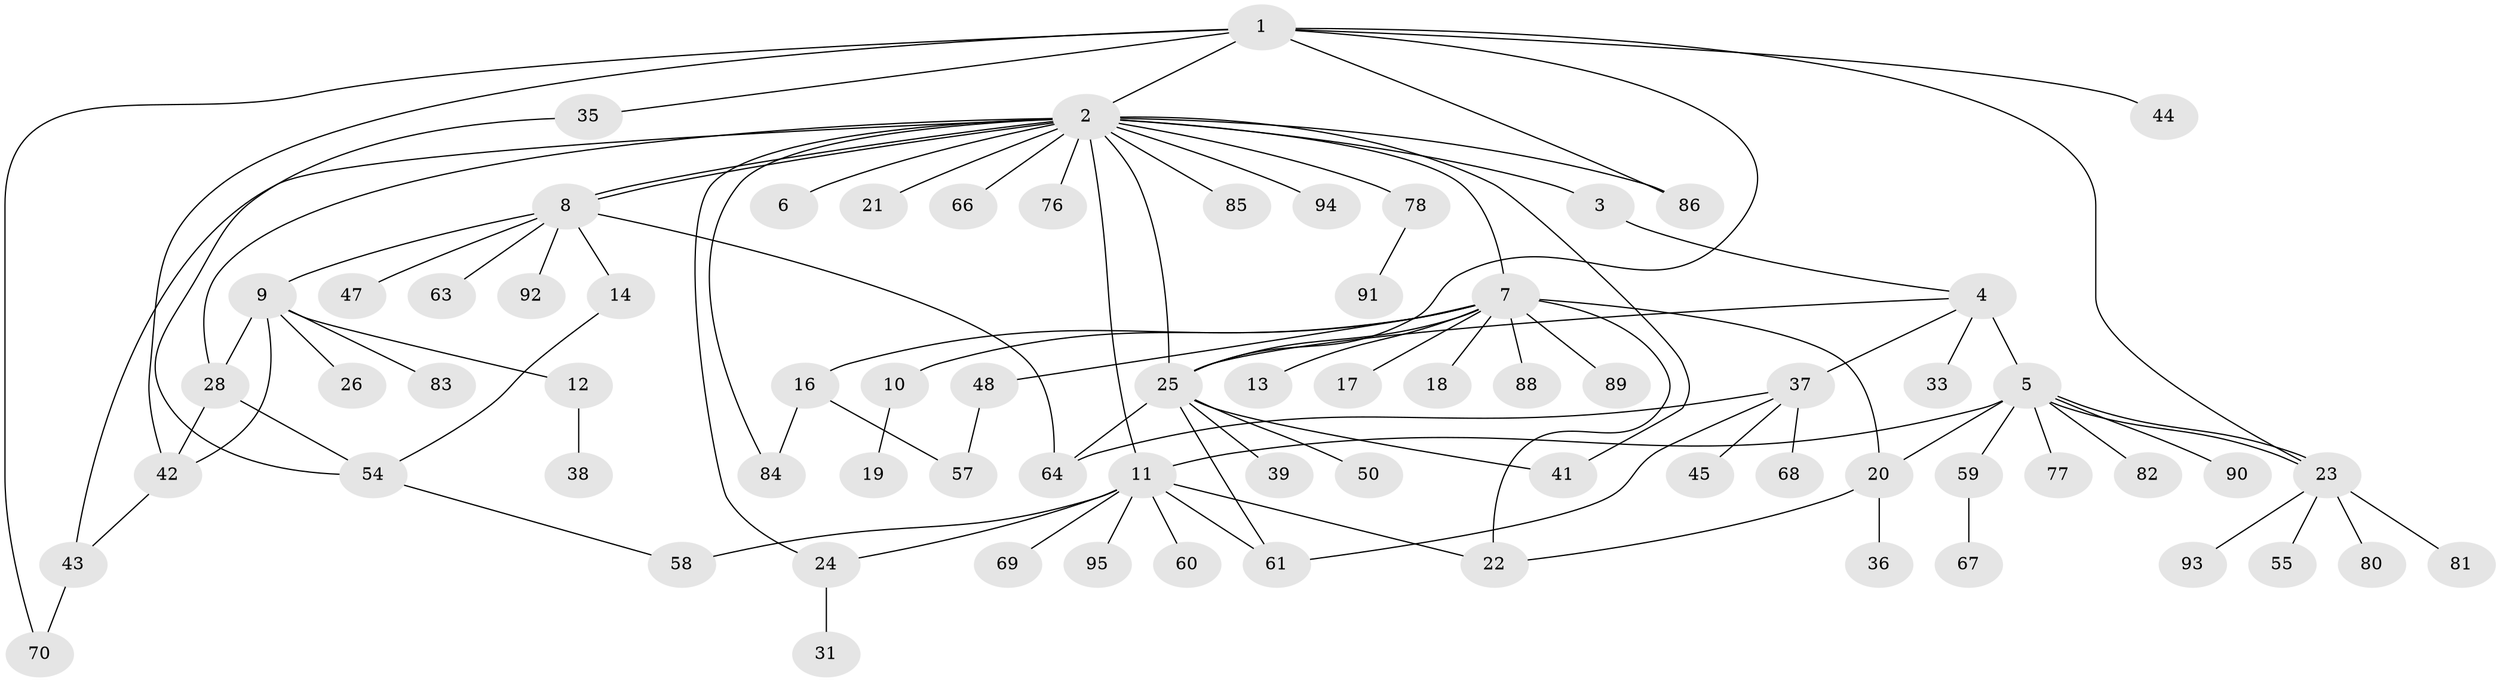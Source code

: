 // original degree distribution, {6: 0.02, 21: 0.01, 3: 0.1, 7: 0.03, 9: 0.03, 1: 0.46, 12: 0.01, 8: 0.01, 2: 0.26, 4: 0.06, 5: 0.01}
// Generated by graph-tools (version 1.1) at 2025/11/02/21/25 10:11:09]
// undirected, 73 vertices, 99 edges
graph export_dot {
graph [start="1"]
  node [color=gray90,style=filled];
  1 [super="+52"];
  2 [super="+72"];
  3 [super="+15"];
  4 [super="+56"];
  5 [super="+32"];
  6;
  7 [super="+40"];
  8 [super="+34"];
  9 [super="+49"];
  10;
  11 [super="+96"];
  12 [super="+29"];
  13;
  14 [super="+71"];
  16;
  17;
  18;
  19;
  20 [super="+53"];
  21;
  22 [super="+27"];
  23;
  24 [super="+30"];
  25 [super="+97"];
  26;
  28 [super="+73"];
  31 [super="+75"];
  33;
  35 [super="+51"];
  36;
  37 [super="+62"];
  38;
  39;
  41;
  42;
  43 [super="+46"];
  44;
  45;
  47;
  48 [super="+98"];
  50;
  54;
  55 [super="+99"];
  57 [super="+65"];
  58 [super="+79"];
  59;
  60;
  61 [super="+100"];
  63;
  64 [super="+74"];
  66;
  67;
  68;
  69;
  70;
  76;
  77;
  78;
  80;
  81 [super="+87"];
  82;
  83;
  84;
  85;
  86;
  88;
  89;
  90;
  91;
  92;
  93;
  94;
  95;
  1 -- 2;
  1 -- 35;
  1 -- 44;
  1 -- 70;
  1 -- 86;
  1 -- 42;
  1 -- 25;
  1 -- 23;
  2 -- 3;
  2 -- 6;
  2 -- 7;
  2 -- 8;
  2 -- 8;
  2 -- 11;
  2 -- 21;
  2 -- 24;
  2 -- 25;
  2 -- 28;
  2 -- 41;
  2 -- 43;
  2 -- 66;
  2 -- 76;
  2 -- 78;
  2 -- 84;
  2 -- 85;
  2 -- 86;
  2 -- 94;
  3 -- 4;
  4 -- 5 [weight=4];
  4 -- 25;
  4 -- 33;
  4 -- 37;
  5 -- 20;
  5 -- 23;
  5 -- 23;
  5 -- 59;
  5 -- 77;
  5 -- 90;
  5 -- 82;
  5 -- 11;
  7 -- 10;
  7 -- 13;
  7 -- 16;
  7 -- 17;
  7 -- 18;
  7 -- 25;
  7 -- 48;
  7 -- 88;
  7 -- 89;
  7 -- 22;
  7 -- 20;
  8 -- 9;
  8 -- 14;
  8 -- 47;
  8 -- 92;
  8 -- 64;
  8 -- 63;
  9 -- 12;
  9 -- 26;
  9 -- 28;
  9 -- 42;
  9 -- 83;
  10 -- 19;
  11 -- 24;
  11 -- 60;
  11 -- 69;
  11 -- 95;
  11 -- 61;
  11 -- 22;
  11 -- 58;
  12 -- 38;
  14 -- 54;
  16 -- 57;
  16 -- 84;
  20 -- 22;
  20 -- 36;
  23 -- 55;
  23 -- 80;
  23 -- 81;
  23 -- 93;
  24 -- 31;
  25 -- 39;
  25 -- 41;
  25 -- 50;
  25 -- 61;
  25 -- 64;
  28 -- 42;
  28 -- 54;
  35 -- 54;
  37 -- 45;
  37 -- 61;
  37 -- 68;
  37 -- 64;
  42 -- 43;
  43 -- 70;
  48 -- 57;
  54 -- 58;
  59 -- 67;
  78 -- 91;
}
